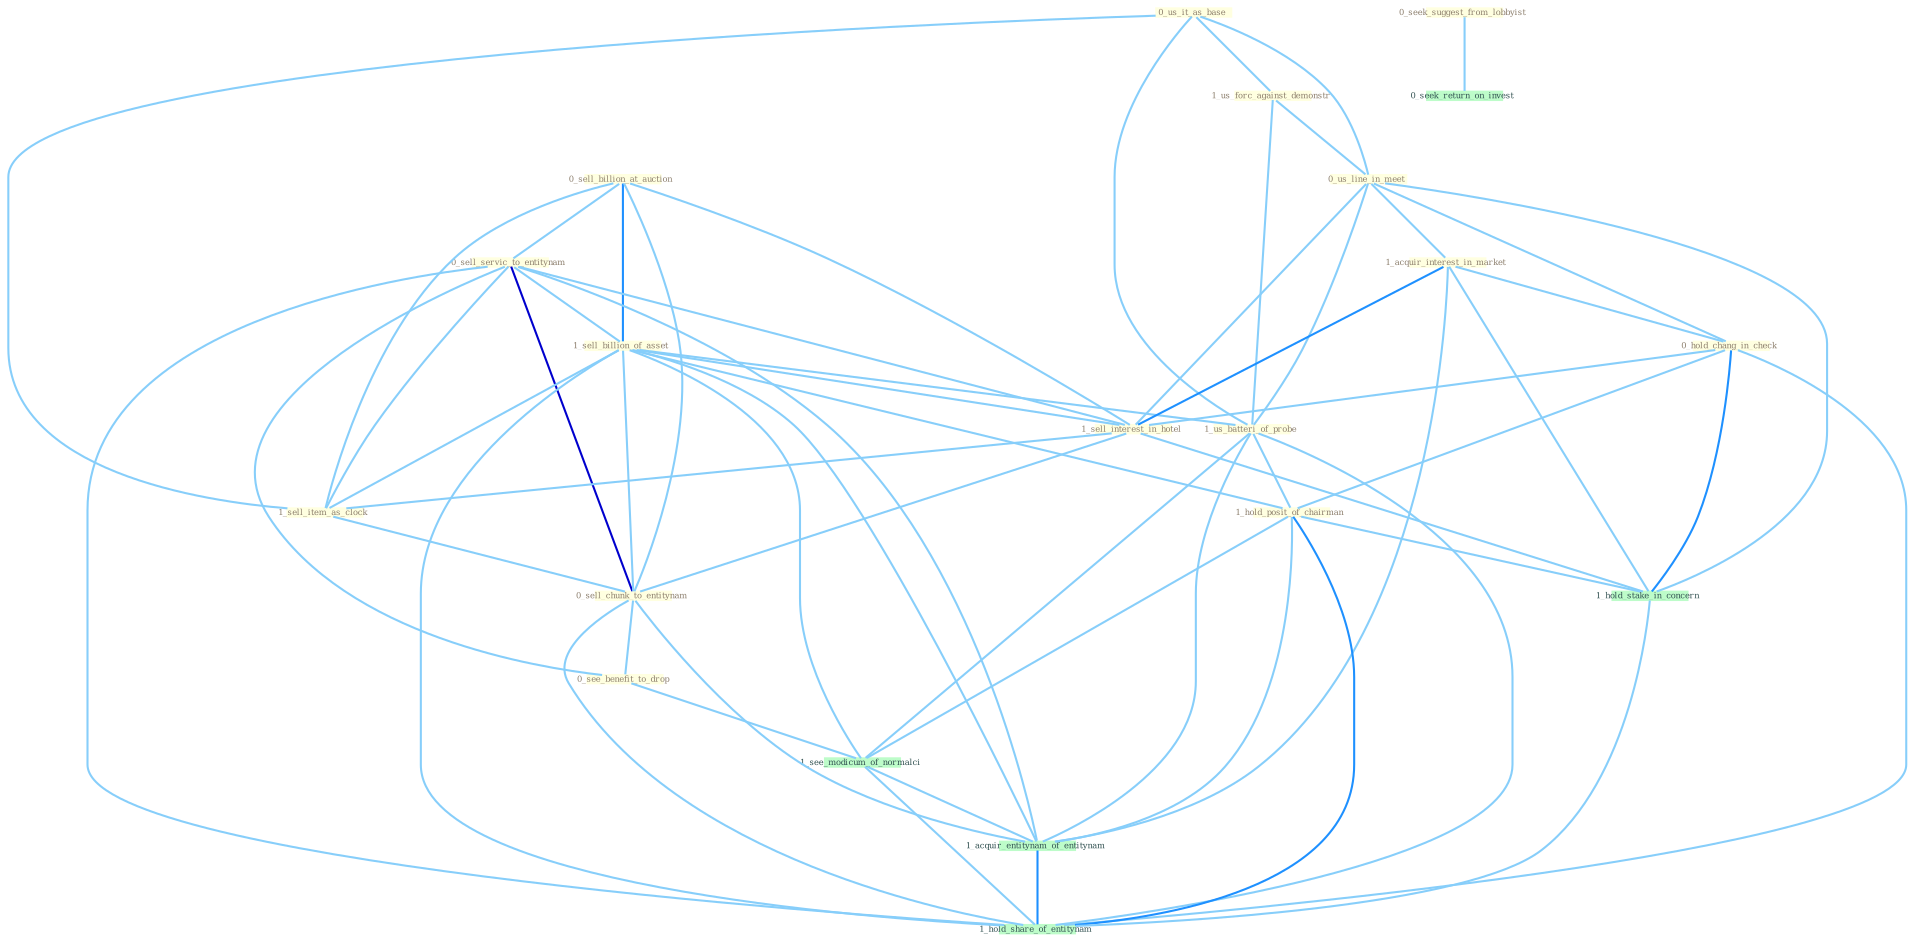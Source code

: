 Graph G{ 
    node
    [shape=polygon,style=filled,width=.5,height=.06,color="#BDFCC9",fixedsize=true,fontsize=4,
    fontcolor="#2f4f4f"];
    {node
    [color="#ffffe0", fontcolor="#8b7d6b"] "0_us_it_as_base " "1_us_forc_against_demonstr " "0_us_line_in_meet " "0_sell_billion_at_auction " "0_sell_servic_to_entitynam " "1_sell_billion_of_asset " "0_seek_suggest_from_lobbyist " "1_acquir_interest_in_market " "0_hold_chang_in_check " "1_sell_interest_in_hotel " "1_sell_item_as_clock " "0_sell_chunk_to_entitynam " "0_see_benefit_to_drop " "1_us_batteri_of_probe " "1_hold_posit_of_chairman "}
{node [color="#fff0f5", fontcolor="#b22222"]}
edge [color="#B0E2FF"];

	"0_us_it_as_base " -- "1_us_forc_against_demonstr " [w="1", color="#87cefa" ];
	"0_us_it_as_base " -- "0_us_line_in_meet " [w="1", color="#87cefa" ];
	"0_us_it_as_base " -- "1_sell_item_as_clock " [w="1", color="#87cefa" ];
	"0_us_it_as_base " -- "1_us_batteri_of_probe " [w="1", color="#87cefa" ];
	"1_us_forc_against_demonstr " -- "0_us_line_in_meet " [w="1", color="#87cefa" ];
	"1_us_forc_against_demonstr " -- "1_us_batteri_of_probe " [w="1", color="#87cefa" ];
	"0_us_line_in_meet " -- "1_acquir_interest_in_market " [w="1", color="#87cefa" ];
	"0_us_line_in_meet " -- "0_hold_chang_in_check " [w="1", color="#87cefa" ];
	"0_us_line_in_meet " -- "1_sell_interest_in_hotel " [w="1", color="#87cefa" ];
	"0_us_line_in_meet " -- "1_us_batteri_of_probe " [w="1", color="#87cefa" ];
	"0_us_line_in_meet " -- "1_hold_stake_in_concern " [w="1", color="#87cefa" ];
	"0_sell_billion_at_auction " -- "0_sell_servic_to_entitynam " [w="1", color="#87cefa" ];
	"0_sell_billion_at_auction " -- "1_sell_billion_of_asset " [w="2", color="#1e90ff" , len=0.8];
	"0_sell_billion_at_auction " -- "1_sell_interest_in_hotel " [w="1", color="#87cefa" ];
	"0_sell_billion_at_auction " -- "1_sell_item_as_clock " [w="1", color="#87cefa" ];
	"0_sell_billion_at_auction " -- "0_sell_chunk_to_entitynam " [w="1", color="#87cefa" ];
	"0_sell_servic_to_entitynam " -- "1_sell_billion_of_asset " [w="1", color="#87cefa" ];
	"0_sell_servic_to_entitynam " -- "1_sell_interest_in_hotel " [w="1", color="#87cefa" ];
	"0_sell_servic_to_entitynam " -- "1_sell_item_as_clock " [w="1", color="#87cefa" ];
	"0_sell_servic_to_entitynam " -- "0_sell_chunk_to_entitynam " [w="3", color="#0000cd" , len=0.6];
	"0_sell_servic_to_entitynam " -- "0_see_benefit_to_drop " [w="1", color="#87cefa" ];
	"0_sell_servic_to_entitynam " -- "1_acquir_entitynam_of_entitynam " [w="1", color="#87cefa" ];
	"0_sell_servic_to_entitynam " -- "1_hold_share_of_entitynam " [w="1", color="#87cefa" ];
	"1_sell_billion_of_asset " -- "1_sell_interest_in_hotel " [w="1", color="#87cefa" ];
	"1_sell_billion_of_asset " -- "1_sell_item_as_clock " [w="1", color="#87cefa" ];
	"1_sell_billion_of_asset " -- "0_sell_chunk_to_entitynam " [w="1", color="#87cefa" ];
	"1_sell_billion_of_asset " -- "1_us_batteri_of_probe " [w="1", color="#87cefa" ];
	"1_sell_billion_of_asset " -- "1_hold_posit_of_chairman " [w="1", color="#87cefa" ];
	"1_sell_billion_of_asset " -- "1_see_modicum_of_normalci " [w="1", color="#87cefa" ];
	"1_sell_billion_of_asset " -- "1_acquir_entitynam_of_entitynam " [w="1", color="#87cefa" ];
	"1_sell_billion_of_asset " -- "1_hold_share_of_entitynam " [w="1", color="#87cefa" ];
	"0_seek_suggest_from_lobbyist " -- "0_seek_return_on_invest " [w="1", color="#87cefa" ];
	"1_acquir_interest_in_market " -- "0_hold_chang_in_check " [w="1", color="#87cefa" ];
	"1_acquir_interest_in_market " -- "1_sell_interest_in_hotel " [w="2", color="#1e90ff" , len=0.8];
	"1_acquir_interest_in_market " -- "1_hold_stake_in_concern " [w="1", color="#87cefa" ];
	"1_acquir_interest_in_market " -- "1_acquir_entitynam_of_entitynam " [w="1", color="#87cefa" ];
	"0_hold_chang_in_check " -- "1_sell_interest_in_hotel " [w="1", color="#87cefa" ];
	"0_hold_chang_in_check " -- "1_hold_posit_of_chairman " [w="1", color="#87cefa" ];
	"0_hold_chang_in_check " -- "1_hold_stake_in_concern " [w="2", color="#1e90ff" , len=0.8];
	"0_hold_chang_in_check " -- "1_hold_share_of_entitynam " [w="1", color="#87cefa" ];
	"1_sell_interest_in_hotel " -- "1_sell_item_as_clock " [w="1", color="#87cefa" ];
	"1_sell_interest_in_hotel " -- "0_sell_chunk_to_entitynam " [w="1", color="#87cefa" ];
	"1_sell_interest_in_hotel " -- "1_hold_stake_in_concern " [w="1", color="#87cefa" ];
	"1_sell_item_as_clock " -- "0_sell_chunk_to_entitynam " [w="1", color="#87cefa" ];
	"0_sell_chunk_to_entitynam " -- "0_see_benefit_to_drop " [w="1", color="#87cefa" ];
	"0_sell_chunk_to_entitynam " -- "1_acquir_entitynam_of_entitynam " [w="1", color="#87cefa" ];
	"0_sell_chunk_to_entitynam " -- "1_hold_share_of_entitynam " [w="1", color="#87cefa" ];
	"0_see_benefit_to_drop " -- "1_see_modicum_of_normalci " [w="1", color="#87cefa" ];
	"1_us_batteri_of_probe " -- "1_hold_posit_of_chairman " [w="1", color="#87cefa" ];
	"1_us_batteri_of_probe " -- "1_see_modicum_of_normalci " [w="1", color="#87cefa" ];
	"1_us_batteri_of_probe " -- "1_acquir_entitynam_of_entitynam " [w="1", color="#87cefa" ];
	"1_us_batteri_of_probe " -- "1_hold_share_of_entitynam " [w="1", color="#87cefa" ];
	"1_hold_posit_of_chairman " -- "1_hold_stake_in_concern " [w="1", color="#87cefa" ];
	"1_hold_posit_of_chairman " -- "1_see_modicum_of_normalci " [w="1", color="#87cefa" ];
	"1_hold_posit_of_chairman " -- "1_acquir_entitynam_of_entitynam " [w="1", color="#87cefa" ];
	"1_hold_posit_of_chairman " -- "1_hold_share_of_entitynam " [w="2", color="#1e90ff" , len=0.8];
	"1_hold_stake_in_concern " -- "1_hold_share_of_entitynam " [w="1", color="#87cefa" ];
	"1_see_modicum_of_normalci " -- "1_acquir_entitynam_of_entitynam " [w="1", color="#87cefa" ];
	"1_see_modicum_of_normalci " -- "1_hold_share_of_entitynam " [w="1", color="#87cefa" ];
	"1_acquir_entitynam_of_entitynam " -- "1_hold_share_of_entitynam " [w="2", color="#1e90ff" , len=0.8];
}